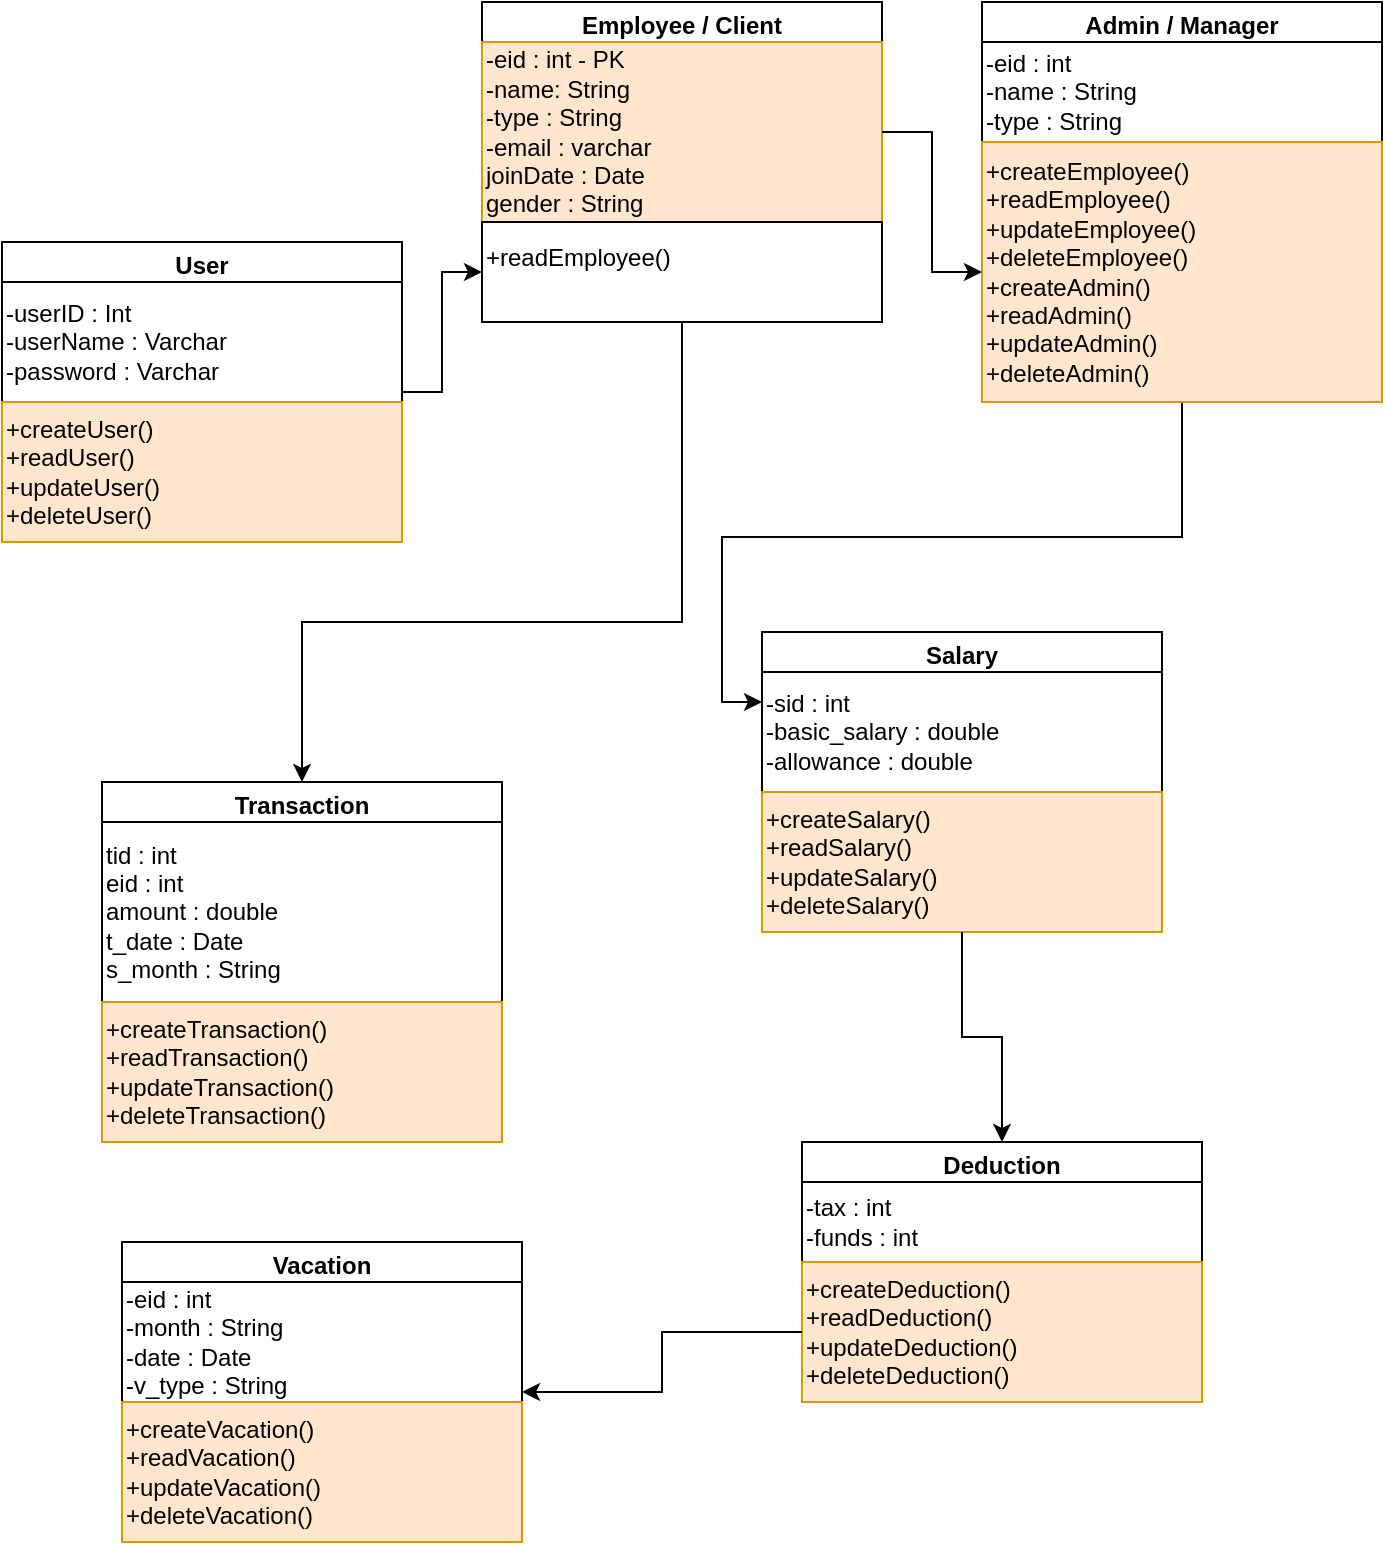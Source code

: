 <mxfile version="24.2.1" type="device">
  <diagram name="Page-1" id="U2b1F7g1TSR0a0secduB">
    <mxGraphModel dx="1194" dy="756" grid="1" gridSize="10" guides="1" tooltips="1" connect="1" arrows="1" fold="1" page="1" pageScale="1" pageWidth="827" pageHeight="1169" math="0" shadow="0">
      <root>
        <mxCell id="0" />
        <mxCell id="1" parent="0" />
        <mxCell id="3-Hgl28i8q5bvAq0dL4O-1" value="" style="edgeStyle=orthogonalEdgeStyle;rounded=0;orthogonalLoop=1;jettySize=auto;html=1;" parent="1" source="4A3Sbz_C5eXDVUYTSyKo-1" target="4A3Sbz_C5eXDVUYTSyKo-7" edge="1">
          <mxGeometry relative="1" as="geometry" />
        </mxCell>
        <mxCell id="4A3Sbz_C5eXDVUYTSyKo-1" value="User" style="swimlane;whiteSpace=wrap;html=1;" parent="1" vertex="1">
          <mxGeometry x="50" y="160" width="200" height="150" as="geometry" />
        </mxCell>
        <mxCell id="4A3Sbz_C5eXDVUYTSyKo-2" value="-userID : Int&lt;div&gt;-userName : Varchar&lt;/div&gt;&lt;div&gt;-password : Varchar&lt;/div&gt;" style="whiteSpace=wrap;html=1;align=left;" parent="4A3Sbz_C5eXDVUYTSyKo-1" vertex="1">
          <mxGeometry y="20" width="200" height="60" as="geometry" />
        </mxCell>
        <mxCell id="4A3Sbz_C5eXDVUYTSyKo-4" value="+createUser()&lt;div&gt;+readUser()&lt;/div&gt;&lt;div&gt;+updateUser()&lt;/div&gt;&lt;div&gt;+deleteUser()&lt;/div&gt;" style="whiteSpace=wrap;html=1;align=left;fillColor=#ffe6cc;strokeColor=#d79b00;" parent="4A3Sbz_C5eXDVUYTSyKo-1" vertex="1">
          <mxGeometry y="80" width="200" height="70" as="geometry" />
        </mxCell>
        <mxCell id="3-Hgl28i8q5bvAq0dL4O-3" style="edgeStyle=orthogonalEdgeStyle;rounded=0;orthogonalLoop=1;jettySize=auto;html=1;" parent="1" source="4A3Sbz_C5eXDVUYTSyKo-5" target="4A3Sbz_C5eXDVUYTSyKo-20" edge="1">
          <mxGeometry relative="1" as="geometry">
            <Array as="points">
              <mxPoint x="390" y="350" />
              <mxPoint x="200" y="350" />
            </Array>
          </mxGeometry>
        </mxCell>
        <mxCell id="4A3Sbz_C5eXDVUYTSyKo-5" value="Employee / Client" style="swimlane;whiteSpace=wrap;html=1;" parent="1" vertex="1">
          <mxGeometry x="290" y="40" width="200" height="160" as="geometry" />
        </mxCell>
        <mxCell id="4A3Sbz_C5eXDVUYTSyKo-10" value="" style="edgeStyle=orthogonalEdgeStyle;rounded=0;orthogonalLoop=1;jettySize=auto;html=1;" parent="4A3Sbz_C5eXDVUYTSyKo-5" source="4A3Sbz_C5eXDVUYTSyKo-6" target="4A3Sbz_C5eXDVUYTSyKo-7" edge="1">
          <mxGeometry relative="1" as="geometry" />
        </mxCell>
        <mxCell id="4A3Sbz_C5eXDVUYTSyKo-6" value="-eid : int - PK&lt;div&gt;-name: String&lt;/div&gt;&lt;div&gt;-type : String&lt;/div&gt;&lt;div&gt;-email : varchar&lt;/div&gt;&lt;div&gt;joinDate : Date&lt;/div&gt;&lt;div&gt;gender : String&lt;/div&gt;" style="whiteSpace=wrap;html=1;align=left;fillColor=#ffe6cc;strokeColor=#d79b00;" parent="4A3Sbz_C5eXDVUYTSyKo-5" vertex="1">
          <mxGeometry y="20" width="200" height="90" as="geometry" />
        </mxCell>
        <mxCell id="4A3Sbz_C5eXDVUYTSyKo-7" value="&lt;div&gt;+read&lt;span style=&quot;background-color: initial;&quot;&gt;Employee&lt;/span&gt;&lt;span style=&quot;background-color: initial;&quot;&gt;()&lt;/span&gt;&lt;/div&gt;&lt;div&gt;&lt;br&gt;&lt;/div&gt;" style="whiteSpace=wrap;html=1;align=left;" parent="4A3Sbz_C5eXDVUYTSyKo-5" vertex="1">
          <mxGeometry y="110" width="200" height="50" as="geometry" />
        </mxCell>
        <mxCell id="3-Hgl28i8q5bvAq0dL4O-4" style="edgeStyle=orthogonalEdgeStyle;rounded=0;orthogonalLoop=1;jettySize=auto;html=1;entryX=0;entryY=0.25;entryDx=0;entryDy=0;" parent="1" source="4A3Sbz_C5eXDVUYTSyKo-11" target="4A3Sbz_C5eXDVUYTSyKo-24" edge="1">
          <mxGeometry relative="1" as="geometry">
            <mxPoint x="550" y="400" as="targetPoint" />
          </mxGeometry>
        </mxCell>
        <mxCell id="4A3Sbz_C5eXDVUYTSyKo-11" value="Admin / Manager" style="swimlane;whiteSpace=wrap;html=1;" parent="1" vertex="1">
          <mxGeometry x="540" y="40" width="200" height="200" as="geometry" />
        </mxCell>
        <mxCell id="4A3Sbz_C5eXDVUYTSyKo-12" value="" style="edgeStyle=orthogonalEdgeStyle;rounded=0;orthogonalLoop=1;jettySize=auto;html=1;" parent="4A3Sbz_C5eXDVUYTSyKo-11" source="4A3Sbz_C5eXDVUYTSyKo-13" target="4A3Sbz_C5eXDVUYTSyKo-14" edge="1">
          <mxGeometry relative="1" as="geometry" />
        </mxCell>
        <mxCell id="4A3Sbz_C5eXDVUYTSyKo-13" value="-eid : int&lt;div&gt;-name : String&lt;/div&gt;&lt;div&gt;-type : String&lt;/div&gt;" style="whiteSpace=wrap;html=1;align=left;" parent="4A3Sbz_C5eXDVUYTSyKo-11" vertex="1">
          <mxGeometry y="20" width="200" height="50" as="geometry" />
        </mxCell>
        <mxCell id="4A3Sbz_C5eXDVUYTSyKo-14" value="+createEmployee()&lt;div&gt;+read&lt;span style=&quot;background-color: initial;&quot;&gt;Employee&lt;/span&gt;&lt;span style=&quot;background-color: initial;&quot;&gt;()&lt;/span&gt;&lt;/div&gt;&lt;div&gt;+update&lt;span style=&quot;background-color: initial;&quot;&gt;Employee&lt;/span&gt;&lt;span style=&quot;background-color: initial;&quot;&gt;()&lt;/span&gt;&lt;/div&gt;&lt;div&gt;+delete&lt;span style=&quot;background-color: initial;&quot;&gt;Employee&lt;/span&gt;&lt;span style=&quot;background-color: initial;&quot;&gt;()&lt;/span&gt;&lt;/div&gt;&lt;div&gt;+createAdmin()&lt;div&gt;+read&lt;span style=&quot;background-color: initial;&quot;&gt;Admin&lt;/span&gt;&lt;span style=&quot;background-color: initial;&quot;&gt;()&lt;/span&gt;&lt;/div&gt;&lt;div&gt;+update&lt;span style=&quot;background-color: initial;&quot;&gt;Admin&lt;/span&gt;&lt;span style=&quot;background-color: initial;&quot;&gt;()&lt;/span&gt;&lt;/div&gt;&lt;div&gt;+delete&lt;span style=&quot;background-color: initial;&quot;&gt;Admin&lt;/span&gt;&lt;span style=&quot;background-color: initial;&quot;&gt;()&lt;/span&gt;&lt;/div&gt;&lt;/div&gt;" style="whiteSpace=wrap;html=1;align=left;fillColor=#ffe6cc;strokeColor=#d79b00;" parent="4A3Sbz_C5eXDVUYTSyKo-11" vertex="1">
          <mxGeometry y="70" width="200" height="130" as="geometry" />
        </mxCell>
        <mxCell id="4A3Sbz_C5eXDVUYTSyKo-15" value="Vacation" style="swimlane;whiteSpace=wrap;html=1;" parent="1" vertex="1">
          <mxGeometry x="110" y="660" width="200" height="150" as="geometry" />
        </mxCell>
        <mxCell id="4A3Sbz_C5eXDVUYTSyKo-16" value="-eid : int&lt;div&gt;-month : String&lt;/div&gt;&lt;div&gt;-date : Date&lt;/div&gt;&lt;div&gt;-v_type : String&lt;/div&gt;" style="whiteSpace=wrap;html=1;align=left;" parent="4A3Sbz_C5eXDVUYTSyKo-15" vertex="1">
          <mxGeometry y="20" width="200" height="60" as="geometry" />
        </mxCell>
        <mxCell id="4A3Sbz_C5eXDVUYTSyKo-17" value="+createVacation()&lt;div&gt;+read&lt;span style=&quot;background-color: initial;&quot;&gt;Vacation&lt;/span&gt;&lt;span style=&quot;background-color: initial;&quot;&gt;()&lt;/span&gt;&lt;/div&gt;&lt;div&gt;+update&lt;span style=&quot;background-color: initial;&quot;&gt;Vacation&lt;/span&gt;&lt;span style=&quot;background-color: initial;&quot;&gt;()&lt;/span&gt;&lt;/div&gt;&lt;div&gt;+delete&lt;span style=&quot;background-color: initial;&quot;&gt;Vacation&lt;/span&gt;&lt;span style=&quot;background-color: initial;&quot;&gt;()&lt;/span&gt;&lt;/div&gt;" style="whiteSpace=wrap;html=1;align=left;fillColor=#ffe6cc;strokeColor=#d79b00;" parent="4A3Sbz_C5eXDVUYTSyKo-15" vertex="1">
          <mxGeometry y="80" width="200" height="70" as="geometry" />
        </mxCell>
        <mxCell id="4A3Sbz_C5eXDVUYTSyKo-20" value="Transaction" style="swimlane;whiteSpace=wrap;html=1;" parent="1" vertex="1">
          <mxGeometry x="100" y="430" width="200" height="180" as="geometry" />
        </mxCell>
        <mxCell id="4A3Sbz_C5eXDVUYTSyKo-21" value="tid : int&lt;div&gt;eid : int&lt;/div&gt;&lt;div&gt;amount : double&lt;/div&gt;&lt;div&gt;t_date : Date&lt;/div&gt;&lt;div&gt;s_month : String&lt;/div&gt;" style="whiteSpace=wrap;html=1;align=left;" parent="4A3Sbz_C5eXDVUYTSyKo-20" vertex="1">
          <mxGeometry y="20" width="200" height="90" as="geometry" />
        </mxCell>
        <mxCell id="4A3Sbz_C5eXDVUYTSyKo-22" value="+createTransaction()&lt;div&gt;+read&lt;span style=&quot;background-color: initial;&quot;&gt;Transaction&lt;/span&gt;&lt;span style=&quot;background-color: initial;&quot;&gt;()&lt;/span&gt;&lt;/div&gt;&lt;div&gt;+update&lt;span style=&quot;background-color: initial;&quot;&gt;Transaction&lt;/span&gt;&lt;span style=&quot;background-color: initial;&quot;&gt;()&lt;/span&gt;&lt;/div&gt;&lt;div&gt;+delete&lt;span style=&quot;background-color: initial;&quot;&gt;Transaction&lt;/span&gt;&lt;span style=&quot;background-color: initial;&quot;&gt;()&lt;/span&gt;&lt;/div&gt;" style="whiteSpace=wrap;html=1;align=left;fillColor=#ffe6cc;strokeColor=#d79b00;" parent="4A3Sbz_C5eXDVUYTSyKo-20" vertex="1">
          <mxGeometry y="110" width="200" height="70" as="geometry" />
        </mxCell>
        <mxCell id="4A3Sbz_C5eXDVUYTSyKo-23" value="Salary" style="swimlane;whiteSpace=wrap;html=1;" parent="1" vertex="1">
          <mxGeometry x="430" y="355" width="200" height="150" as="geometry" />
        </mxCell>
        <mxCell id="4A3Sbz_C5eXDVUYTSyKo-24" value="-sid : int&lt;div&gt;-basic_salary : double&lt;/div&gt;&lt;div&gt;-allowance : double&lt;/div&gt;" style="whiteSpace=wrap;html=1;align=left;" parent="4A3Sbz_C5eXDVUYTSyKo-23" vertex="1">
          <mxGeometry y="20" width="200" height="60" as="geometry" />
        </mxCell>
        <mxCell id="4A3Sbz_C5eXDVUYTSyKo-25" value="+createSalary()&lt;div&gt;+read&lt;span style=&quot;background-color: initial;&quot;&gt;Salary&lt;/span&gt;&lt;span style=&quot;background-color: initial;&quot;&gt;()&lt;/span&gt;&lt;/div&gt;&lt;div&gt;+update&lt;span style=&quot;background-color: initial;&quot;&gt;Salary&lt;/span&gt;&lt;span style=&quot;background-color: initial;&quot;&gt;()&lt;/span&gt;&lt;/div&gt;&lt;div&gt;+delete&lt;span style=&quot;background-color: initial;&quot;&gt;Salary&lt;/span&gt;&lt;span style=&quot;background-color: initial;&quot;&gt;()&lt;/span&gt;&lt;/div&gt;" style="whiteSpace=wrap;html=1;align=left;fillColor=#ffe6cc;strokeColor=#d79b00;" parent="4A3Sbz_C5eXDVUYTSyKo-23" vertex="1">
          <mxGeometry y="80" width="200" height="70" as="geometry" />
        </mxCell>
        <mxCell id="4A3Sbz_C5eXDVUYTSyKo-28" value="Deduction" style="swimlane;whiteSpace=wrap;html=1;" parent="1" vertex="1">
          <mxGeometry x="450" y="610" width="200" height="130" as="geometry" />
        </mxCell>
        <mxCell id="4A3Sbz_C5eXDVUYTSyKo-29" value="-tax : int&lt;div&gt;-funds : int&lt;/div&gt;" style="whiteSpace=wrap;html=1;align=left;" parent="4A3Sbz_C5eXDVUYTSyKo-28" vertex="1">
          <mxGeometry y="20" width="200" height="40" as="geometry" />
        </mxCell>
        <mxCell id="4A3Sbz_C5eXDVUYTSyKo-30" value="+createDeduction()&lt;div&gt;+read&lt;span style=&quot;background-color: initial;&quot;&gt;Deduction&lt;/span&gt;&lt;span style=&quot;background-color: initial;&quot;&gt;()&lt;/span&gt;&lt;/div&gt;&lt;div&gt;+update&lt;span style=&quot;background-color: initial;&quot;&gt;Deduction&lt;/span&gt;&lt;span style=&quot;background-color: initial;&quot;&gt;()&lt;/span&gt;&lt;/div&gt;&lt;div&gt;+delete&lt;span style=&quot;background-color: initial;&quot;&gt;Deduction&lt;/span&gt;&lt;span style=&quot;background-color: initial;&quot;&gt;()&lt;/span&gt;&lt;/div&gt;" style="whiteSpace=wrap;html=1;align=left;fillColor=#ffe6cc;strokeColor=#d79b00;" parent="4A3Sbz_C5eXDVUYTSyKo-28" vertex="1">
          <mxGeometry y="60" width="200" height="70" as="geometry" />
        </mxCell>
        <mxCell id="3-Hgl28i8q5bvAq0dL4O-2" value="" style="edgeStyle=orthogonalEdgeStyle;rounded=0;orthogonalLoop=1;jettySize=auto;html=1;" parent="1" source="4A3Sbz_C5eXDVUYTSyKo-6" target="4A3Sbz_C5eXDVUYTSyKo-14" edge="1">
          <mxGeometry relative="1" as="geometry" />
        </mxCell>
        <mxCell id="U49e9e4Ml6-ozBYHdtdt-1" style="edgeStyle=orthogonalEdgeStyle;rounded=0;orthogonalLoop=1;jettySize=auto;html=1;" edge="1" parent="1" source="4A3Sbz_C5eXDVUYTSyKo-25" target="4A3Sbz_C5eXDVUYTSyKo-28">
          <mxGeometry relative="1" as="geometry" />
        </mxCell>
        <mxCell id="U49e9e4Ml6-ozBYHdtdt-2" style="edgeStyle=orthogonalEdgeStyle;rounded=0;orthogonalLoop=1;jettySize=auto;html=1;entryX=1;entryY=0.5;entryDx=0;entryDy=0;" edge="1" parent="1" source="4A3Sbz_C5eXDVUYTSyKo-30" target="4A3Sbz_C5eXDVUYTSyKo-15">
          <mxGeometry relative="1" as="geometry" />
        </mxCell>
      </root>
    </mxGraphModel>
  </diagram>
</mxfile>
